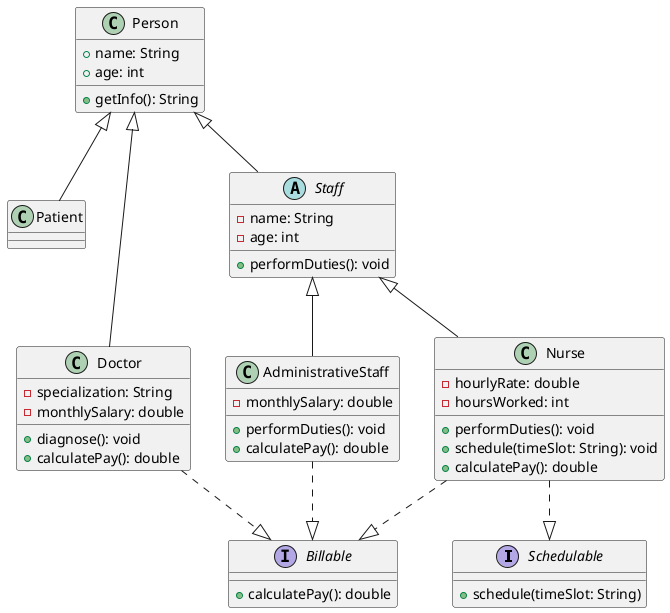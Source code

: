 @startuml

interface Schedulable {
    +schedule(timeSlot: String)
}

interface Billable {
    +calculatePay(): double
}

class Person {
  +name: String
  +age: int
  +getInfo(): String
}

Person <|-- Patient
Person <|-- Doctor

abstract class Staff {
    -name: String
    -age: int
    +performDuties(): void
}

Person <|-- Staff

class Nurse {
    -hourlyRate: double
    -hoursWorked: int
    +performDuties(): void
    +schedule(timeSlot: String): void
    +calculatePay(): double
}

class AdministrativeStaff {
    -monthlySalary: double
    +performDuties(): void
    +calculatePay(): double
}


class Doctor {
    -specialization: String
    -monthlySalary: double
    +diagnose(): void
    +calculatePay(): double
}

Staff <|-- Nurse
Staff <|-- AdministrativeStaff

Nurse ..|> Schedulable
Nurse ..|> Billable
AdministrativeStaff ..|> Billable
Doctor ..|> Billable

@enduml

